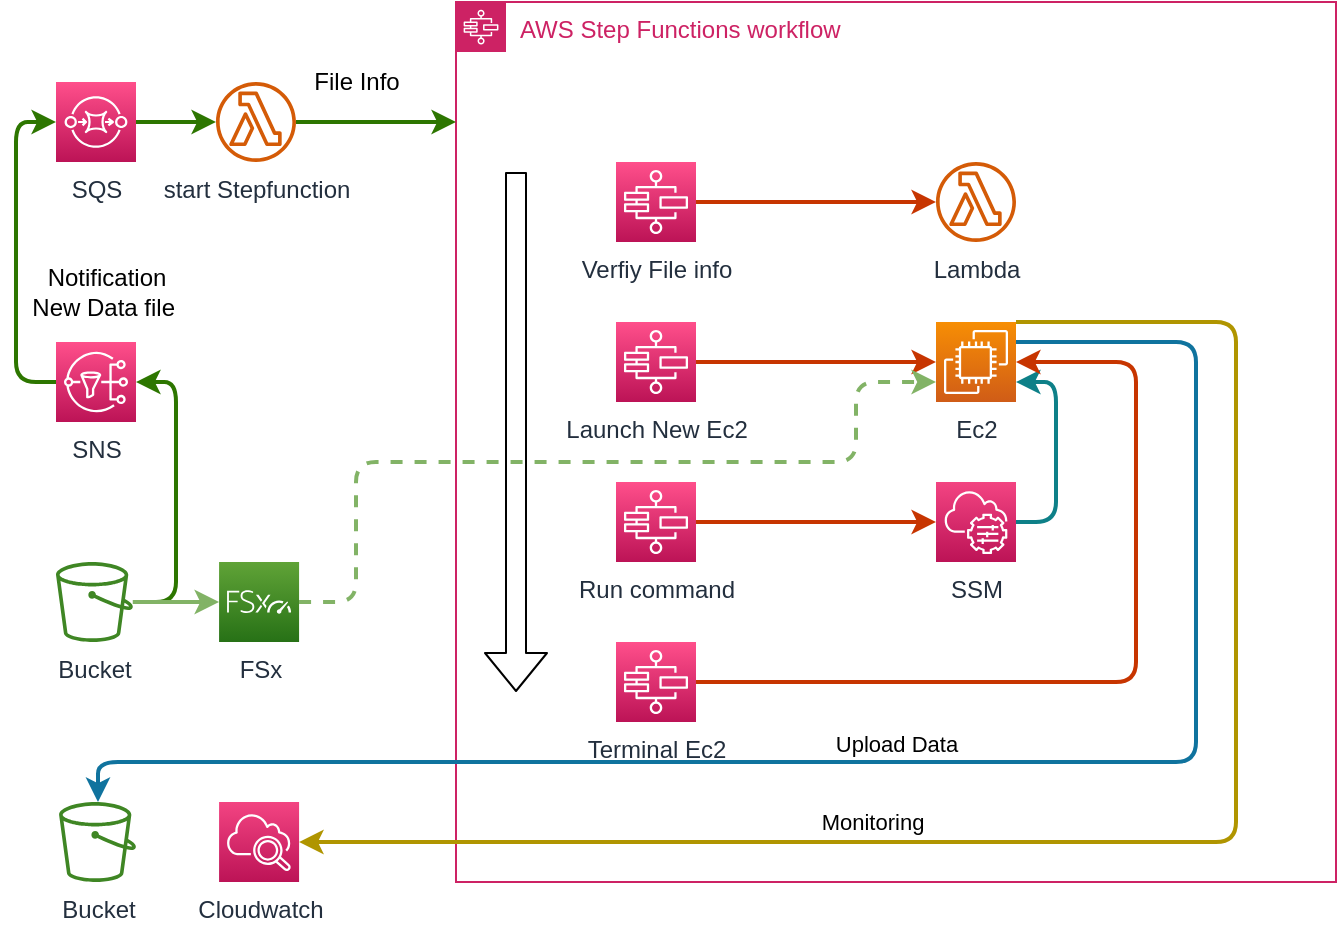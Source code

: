 <mxfile version="17.5.0" type="github">
  <diagram id="6I7Ox09NwIvM1Ur8jlsC" name="Page-1">
    <mxGraphModel dx="1773" dy="557" grid="1" gridSize="10" guides="1" tooltips="1" connect="1" arrows="1" fold="1" page="1" pageScale="1" pageWidth="827" pageHeight="1169" math="0" shadow="0">
      <root>
        <mxCell id="0" />
        <mxCell id="1" parent="0" />
        <mxCell id="gKXMGvGjLvZt45o-J3_S-1" value="AWS Step Functions workflow" style="points=[[0,0],[0.25,0],[0.5,0],[0.75,0],[1,0],[1,0.25],[1,0.5],[1,0.75],[1,1],[0.75,1],[0.5,1],[0.25,1],[0,1],[0,0.75],[0,0.5],[0,0.25]];outlineConnect=0;gradientColor=none;html=1;whiteSpace=wrap;fontSize=12;fontStyle=0;container=1;pointerEvents=0;collapsible=0;recursiveResize=0;shape=mxgraph.aws4.group;grIcon=mxgraph.aws4.group_aws_step_functions_workflow;strokeColor=#CD2264;fillColor=none;verticalAlign=top;align=left;spacingLeft=30;fontColor=#CD2264;dashed=0;" parent="1" vertex="1">
          <mxGeometry x="200" y="80" width="440" height="440" as="geometry" />
        </mxCell>
        <mxCell id="gKXMGvGjLvZt45o-J3_S-26" style="edgeStyle=orthogonalEdgeStyle;rounded=1;orthogonalLoop=1;jettySize=auto;html=1;entryX=1;entryY=0.75;entryDx=0;entryDy=0;entryPerimeter=0;fillColor=#b0e3e6;strokeColor=#0e8088;strokeWidth=2;" parent="gKXMGvGjLvZt45o-J3_S-1" source="gKXMGvGjLvZt45o-J3_S-8" target="gKXMGvGjLvZt45o-J3_S-6" edge="1">
          <mxGeometry relative="1" as="geometry">
            <Array as="points">
              <mxPoint x="300" y="260" />
              <mxPoint x="300" y="190" />
            </Array>
          </mxGeometry>
        </mxCell>
        <mxCell id="gKXMGvGjLvZt45o-J3_S-8" value="SSM" style="sketch=0;points=[[0,0,0],[0.25,0,0],[0.5,0,0],[0.75,0,0],[1,0,0],[0,1,0],[0.25,1,0],[0.5,1,0],[0.75,1,0],[1,1,0],[0,0.25,0],[0,0.5,0],[0,0.75,0],[1,0.25,0],[1,0.5,0],[1,0.75,0]];points=[[0,0,0],[0.25,0,0],[0.5,0,0],[0.75,0,0],[1,0,0],[0,1,0],[0.25,1,0],[0.5,1,0],[0.75,1,0],[1,1,0],[0,0.25,0],[0,0.5,0],[0,0.75,0],[1,0.25,0],[1,0.5,0],[1,0.75,0]];outlineConnect=0;fontColor=#232F3E;gradientColor=#F34482;gradientDirection=north;fillColor=#BC1356;strokeColor=#ffffff;dashed=0;verticalLabelPosition=bottom;verticalAlign=top;align=center;html=1;fontSize=12;fontStyle=0;aspect=fixed;shape=mxgraph.aws4.resourceIcon;resIcon=mxgraph.aws4.systems_manager;" parent="gKXMGvGjLvZt45o-J3_S-1" vertex="1">
          <mxGeometry x="240" y="240" width="40" height="40" as="geometry" />
        </mxCell>
        <mxCell id="gKXMGvGjLvZt45o-J3_S-6" value="Ec2" style="sketch=0;points=[[0,0,0],[0.25,0,0],[0.5,0,0],[0.75,0,0],[1,0,0],[0,1,0],[0.25,1,0],[0.5,1,0],[0.75,1,0],[1,1,0],[0,0.25,0],[0,0.5,0],[0,0.75,0],[1,0.25,0],[1,0.5,0],[1,0.75,0]];outlineConnect=0;fontColor=#232F3E;gradientColor=#F78E04;gradientDirection=north;fillColor=#D05C17;strokeColor=#ffffff;dashed=0;verticalLabelPosition=bottom;verticalAlign=top;align=center;html=1;fontSize=12;fontStyle=0;aspect=fixed;shape=mxgraph.aws4.resourceIcon;resIcon=mxgraph.aws4.ec2;" parent="gKXMGvGjLvZt45o-J3_S-1" vertex="1">
          <mxGeometry x="240" y="160" width="40" height="40" as="geometry" />
        </mxCell>
        <mxCell id="gKXMGvGjLvZt45o-J3_S-5" value="Lambda" style="sketch=0;outlineConnect=0;fontColor=#232F3E;gradientColor=none;fillColor=#D45B07;strokeColor=none;dashed=0;verticalLabelPosition=bottom;verticalAlign=top;align=center;html=1;fontSize=12;fontStyle=0;aspect=fixed;pointerEvents=1;shape=mxgraph.aws4.lambda_function;" parent="gKXMGvGjLvZt45o-J3_S-1" vertex="1">
          <mxGeometry x="240" y="80" width="40" height="40" as="geometry" />
        </mxCell>
        <mxCell id="gKXMGvGjLvZt45o-J3_S-18" style="edgeStyle=orthogonalEdgeStyle;rounded=0;orthogonalLoop=1;jettySize=auto;html=1;fillColor=#fa6800;strokeColor=#C73500;strokeWidth=2;" parent="gKXMGvGjLvZt45o-J3_S-1" source="gKXMGvGjLvZt45o-J3_S-17" target="gKXMGvGjLvZt45o-J3_S-5" edge="1">
          <mxGeometry relative="1" as="geometry" />
        </mxCell>
        <mxCell id="gKXMGvGjLvZt45o-J3_S-17" value="Verfiy File info" style="sketch=0;points=[[0,0,0],[0.25,0,0],[0.5,0,0],[0.75,0,0],[1,0,0],[0,1,0],[0.25,1,0],[0.5,1,0],[0.75,1,0],[1,1,0],[0,0.25,0],[0,0.5,0],[0,0.75,0],[1,0.25,0],[1,0.5,0],[1,0.75,0]];outlineConnect=0;fontColor=#232F3E;gradientColor=#FF4F8B;gradientDirection=north;fillColor=#BC1356;strokeColor=#ffffff;dashed=0;verticalLabelPosition=bottom;verticalAlign=top;align=center;html=1;fontSize=12;fontStyle=0;aspect=fixed;shape=mxgraph.aws4.resourceIcon;resIcon=mxgraph.aws4.step_functions;" parent="gKXMGvGjLvZt45o-J3_S-1" vertex="1">
          <mxGeometry x="80" y="80" width="40" height="40" as="geometry" />
        </mxCell>
        <mxCell id="gKXMGvGjLvZt45o-J3_S-23" style="edgeStyle=orthogonalEdgeStyle;rounded=0;orthogonalLoop=1;jettySize=auto;html=1;strokeColor=#C73500;fillColor=#fa6800;strokeWidth=2;" parent="gKXMGvGjLvZt45o-J3_S-1" source="gKXMGvGjLvZt45o-J3_S-20" target="gKXMGvGjLvZt45o-J3_S-6" edge="1">
          <mxGeometry relative="1" as="geometry" />
        </mxCell>
        <mxCell id="gKXMGvGjLvZt45o-J3_S-20" value="Launch New Ec2" style="sketch=0;points=[[0,0,0],[0.25,0,0],[0.5,0,0],[0.75,0,0],[1,0,0],[0,1,0],[0.25,1,0],[0.5,1,0],[0.75,1,0],[1,1,0],[0,0.25,0],[0,0.5,0],[0,0.75,0],[1,0.25,0],[1,0.5,0],[1,0.75,0]];outlineConnect=0;fontColor=#232F3E;gradientColor=#FF4F8B;gradientDirection=north;fillColor=#BC1356;strokeColor=#ffffff;dashed=0;verticalLabelPosition=bottom;verticalAlign=top;align=center;html=1;fontSize=12;fontStyle=0;aspect=fixed;shape=mxgraph.aws4.resourceIcon;resIcon=mxgraph.aws4.step_functions;" parent="gKXMGvGjLvZt45o-J3_S-1" vertex="1">
          <mxGeometry x="80" y="160" width="40" height="40" as="geometry" />
        </mxCell>
        <mxCell id="gKXMGvGjLvZt45o-J3_S-24" style="edgeStyle=orthogonalEdgeStyle;rounded=0;orthogonalLoop=1;jettySize=auto;html=1;entryX=0;entryY=0.5;entryDx=0;entryDy=0;entryPerimeter=0;strokeColor=#C73500;fillColor=#fa6800;strokeWidth=2;" parent="gKXMGvGjLvZt45o-J3_S-1" source="gKXMGvGjLvZt45o-J3_S-21" target="gKXMGvGjLvZt45o-J3_S-8" edge="1">
          <mxGeometry relative="1" as="geometry" />
        </mxCell>
        <mxCell id="gKXMGvGjLvZt45o-J3_S-21" value="Run command" style="sketch=0;points=[[0,0,0],[0.25,0,0],[0.5,0,0],[0.75,0,0],[1,0,0],[0,1,0],[0.25,1,0],[0.5,1,0],[0.75,1,0],[1,1,0],[0,0.25,0],[0,0.5,0],[0,0.75,0],[1,0.25,0],[1,0.5,0],[1,0.75,0]];outlineConnect=0;fontColor=#232F3E;gradientColor=#FF4F8B;gradientDirection=north;fillColor=#BC1356;strokeColor=#ffffff;dashed=0;verticalLabelPosition=bottom;verticalAlign=top;align=center;html=1;fontSize=12;fontStyle=0;aspect=fixed;shape=mxgraph.aws4.resourceIcon;resIcon=mxgraph.aws4.step_functions;" parent="gKXMGvGjLvZt45o-J3_S-1" vertex="1">
          <mxGeometry x="80" y="240" width="40" height="40" as="geometry" />
        </mxCell>
        <mxCell id="gKXMGvGjLvZt45o-J3_S-25" style="edgeStyle=orthogonalEdgeStyle;rounded=1;orthogonalLoop=1;jettySize=auto;html=1;entryX=1;entryY=0.5;entryDx=0;entryDy=0;entryPerimeter=0;strokeColor=#C73500;fillColor=#fa6800;strokeWidth=2;" parent="gKXMGvGjLvZt45o-J3_S-1" source="gKXMGvGjLvZt45o-J3_S-22" target="gKXMGvGjLvZt45o-J3_S-6" edge="1">
          <mxGeometry relative="1" as="geometry">
            <Array as="points">
              <mxPoint x="340" y="340" />
              <mxPoint x="340" y="180" />
            </Array>
          </mxGeometry>
        </mxCell>
        <mxCell id="gKXMGvGjLvZt45o-J3_S-22" value="Terminal Ec2" style="sketch=0;points=[[0,0,0],[0.25,0,0],[0.5,0,0],[0.75,0,0],[1,0,0],[0,1,0],[0.25,1,0],[0.5,1,0],[0.75,1,0],[1,1,0],[0,0.25,0],[0,0.5,0],[0,0.75,0],[1,0.25,0],[1,0.5,0],[1,0.75,0]];outlineConnect=0;fontColor=#232F3E;gradientColor=#FF4F8B;gradientDirection=north;fillColor=#BC1356;strokeColor=#ffffff;dashed=0;verticalLabelPosition=bottom;verticalAlign=top;align=center;html=1;fontSize=12;fontStyle=0;aspect=fixed;shape=mxgraph.aws4.resourceIcon;resIcon=mxgraph.aws4.step_functions;" parent="gKXMGvGjLvZt45o-J3_S-1" vertex="1">
          <mxGeometry x="80" y="320" width="40" height="40" as="geometry" />
        </mxCell>
        <mxCell id="gKXMGvGjLvZt45o-J3_S-35" value="" style="shape=flexArrow;endArrow=classic;html=1;rounded=1;startSize=8;strokeWidth=1;" parent="gKXMGvGjLvZt45o-J3_S-1" edge="1">
          <mxGeometry width="50" height="50" relative="1" as="geometry">
            <mxPoint x="30" y="85" as="sourcePoint" />
            <mxPoint x="30" y="345" as="targetPoint" />
          </mxGeometry>
        </mxCell>
        <mxCell id="gKXMGvGjLvZt45o-J3_S-14" style="edgeStyle=orthogonalEdgeStyle;rounded=1;orthogonalLoop=1;jettySize=auto;html=1;entryX=1;entryY=0.5;entryDx=0;entryDy=0;entryPerimeter=0;fillColor=#60a917;strokeColor=#2D7600;strokeWidth=2;" parent="1" source="gKXMGvGjLvZt45o-J3_S-2" target="gKXMGvGjLvZt45o-J3_S-3" edge="1">
          <mxGeometry relative="1" as="geometry">
            <Array as="points">
              <mxPoint x="60" y="380" />
              <mxPoint x="60" y="270" />
            </Array>
            <mxPoint x="90" y="380" as="sourcePoint" />
          </mxGeometry>
        </mxCell>
        <mxCell id="dLGFclCDuKH-TrNqv3XA-3" style="edgeStyle=orthogonalEdgeStyle;rounded=1;orthogonalLoop=1;jettySize=auto;html=1;entryX=0;entryY=0.5;entryDx=0;entryDy=0;entryPerimeter=0;fillColor=#d5e8d4;strokeColor=#82b366;gradientColor=#97d077;strokeWidth=2;" parent="1" source="gKXMGvGjLvZt45o-J3_S-2" target="dLGFclCDuKH-TrNqv3XA-2" edge="1">
          <mxGeometry relative="1" as="geometry" />
        </mxCell>
        <mxCell id="gKXMGvGjLvZt45o-J3_S-2" value="Bucket" style="sketch=0;outlineConnect=0;fontColor=#232F3E;gradientColor=none;fillColor=#3F8624;strokeColor=none;dashed=0;verticalLabelPosition=bottom;verticalAlign=top;align=center;html=1;fontSize=12;fontStyle=0;aspect=fixed;pointerEvents=1;shape=mxgraph.aws4.bucket;" parent="1" vertex="1">
          <mxGeometry x="-7.105e-15" y="360" width="38.46" height="40" as="geometry" />
        </mxCell>
        <mxCell id="gKXMGvGjLvZt45o-J3_S-12" value="" style="edgeStyle=orthogonalEdgeStyle;rounded=1;orthogonalLoop=1;jettySize=auto;html=1;strokeColor=#2D7600;fillColor=#60a917;strokeWidth=2;" parent="1" source="gKXMGvGjLvZt45o-J3_S-3" target="gKXMGvGjLvZt45o-J3_S-4" edge="1">
          <mxGeometry relative="1" as="geometry">
            <Array as="points">
              <mxPoint x="-20" y="270" />
              <mxPoint x="-20" y="140" />
            </Array>
          </mxGeometry>
        </mxCell>
        <mxCell id="gKXMGvGjLvZt45o-J3_S-3" value="SNS" style="sketch=0;points=[[0,0,0],[0.25,0,0],[0.5,0,0],[0.75,0,0],[1,0,0],[0,1,0],[0.25,1,0],[0.5,1,0],[0.75,1,0],[1,1,0],[0,0.25,0],[0,0.5,0],[0,0.75,0],[1,0.25,0],[1,0.5,0],[1,0.75,0]];outlineConnect=0;fontColor=#232F3E;gradientColor=#FF4F8B;gradientDirection=north;fillColor=#BC1356;strokeColor=#ffffff;dashed=0;verticalLabelPosition=bottom;verticalAlign=top;align=center;html=1;fontSize=12;fontStyle=0;aspect=fixed;shape=mxgraph.aws4.resourceIcon;resIcon=mxgraph.aws4.sns;" parent="1" vertex="1">
          <mxGeometry x="-1.421e-14" y="250" width="40" height="40" as="geometry" />
        </mxCell>
        <mxCell id="gKXMGvGjLvZt45o-J3_S-13" value="" style="edgeStyle=orthogonalEdgeStyle;rounded=1;orthogonalLoop=1;jettySize=auto;html=1;strokeColor=#2D7600;fillColor=#60a917;strokeWidth=2;" parent="1" source="gKXMGvGjLvZt45o-J3_S-4" target="gKXMGvGjLvZt45o-J3_S-10" edge="1">
          <mxGeometry relative="1" as="geometry" />
        </mxCell>
        <mxCell id="gKXMGvGjLvZt45o-J3_S-4" value="SQS" style="sketch=0;points=[[0,0,0],[0.25,0,0],[0.5,0,0],[0.75,0,0],[1,0,0],[0,1,0],[0.25,1,0],[0.5,1,0],[0.75,1,0],[1,1,0],[0,0.25,0],[0,0.5,0],[0,0.75,0],[1,0.25,0],[1,0.5,0],[1,0.75,0]];outlineConnect=0;fontColor=#232F3E;gradientColor=#FF4F8B;gradientDirection=north;fillColor=#BC1356;strokeColor=#ffffff;dashed=0;verticalLabelPosition=bottom;verticalAlign=top;align=center;html=1;fontSize=12;fontStyle=0;aspect=fixed;shape=mxgraph.aws4.resourceIcon;resIcon=mxgraph.aws4.sqs;" parent="1" vertex="1">
          <mxGeometry y="120" width="40" height="40" as="geometry" />
        </mxCell>
        <mxCell id="gKXMGvGjLvZt45o-J3_S-11" style="edgeStyle=orthogonalEdgeStyle;rounded=1;orthogonalLoop=1;jettySize=auto;html=1;strokeColor=#2D7600;fillColor=#60a917;strokeWidth=2;" parent="1" source="gKXMGvGjLvZt45o-J3_S-10" edge="1">
          <mxGeometry relative="1" as="geometry">
            <mxPoint x="200" y="140" as="targetPoint" />
            <Array as="points">
              <mxPoint x="200" y="140" />
            </Array>
          </mxGeometry>
        </mxCell>
        <mxCell id="gKXMGvGjLvZt45o-J3_S-10" value="start Stepfunction" style="sketch=0;outlineConnect=0;fontColor=#232F3E;gradientColor=none;fillColor=#D45B07;strokeColor=none;dashed=0;verticalLabelPosition=bottom;verticalAlign=top;align=center;html=1;fontSize=12;fontStyle=0;aspect=fixed;pointerEvents=1;shape=mxgraph.aws4.lambda_function;" parent="1" vertex="1">
          <mxGeometry x="80" y="120" width="40" height="40" as="geometry" />
        </mxCell>
        <mxCell id="gKXMGvGjLvZt45o-J3_S-15" value="Notification&lt;br&gt;New Data file&amp;nbsp;" style="text;html=1;align=center;verticalAlign=middle;resizable=0;points=[];autosize=1;strokeColor=none;fillColor=none;" parent="1" vertex="1">
          <mxGeometry x="-20.0" y="210" width="90" height="30" as="geometry" />
        </mxCell>
        <mxCell id="gKXMGvGjLvZt45o-J3_S-16" value="File Info" style="text;html=1;align=center;verticalAlign=middle;resizable=0;points=[];autosize=1;strokeColor=none;fillColor=none;" parent="1" vertex="1">
          <mxGeometry x="120" y="110" width="60" height="20" as="geometry" />
        </mxCell>
        <mxCell id="gKXMGvGjLvZt45o-J3_S-7" value="Cloudwatch" style="sketch=0;points=[[0,0,0],[0.25,0,0],[0.5,0,0],[0.75,0,0],[1,0,0],[0,1,0],[0.25,1,0],[0.5,1,0],[0.75,1,0],[1,1,0],[0,0.25,0],[0,0.5,0],[0,0.75,0],[1,0.25,0],[1,0.5,0],[1,0.75,0]];points=[[0,0,0],[0.25,0,0],[0.5,0,0],[0.75,0,0],[1,0,0],[0,1,0],[0.25,1,0],[0.5,1,0],[0.75,1,0],[1,1,0],[0,0.25,0],[0,0.5,0],[0,0.75,0],[1,0.25,0],[1,0.5,0],[1,0.75,0]];outlineConnect=0;fontColor=#232F3E;gradientColor=#F34482;gradientDirection=north;fillColor=#BC1356;strokeColor=#ffffff;dashed=0;verticalLabelPosition=bottom;verticalAlign=top;align=center;html=1;fontSize=12;fontStyle=0;aspect=fixed;shape=mxgraph.aws4.resourceIcon;resIcon=mxgraph.aws4.cloudwatch_2;" parent="1" vertex="1">
          <mxGeometry x="81.54" y="480" width="40" height="40" as="geometry" />
        </mxCell>
        <mxCell id="gKXMGvGjLvZt45o-J3_S-27" style="edgeStyle=orthogonalEdgeStyle;rounded=1;orthogonalLoop=1;jettySize=auto;html=1;fillColor=#e3c800;strokeColor=#B09500;strokeWidth=2;" parent="1" source="gKXMGvGjLvZt45o-J3_S-6" target="gKXMGvGjLvZt45o-J3_S-7" edge="1">
          <mxGeometry relative="1" as="geometry">
            <mxPoint x="150" y="500" as="targetPoint" />
            <Array as="points">
              <mxPoint x="590" y="240" />
              <mxPoint x="590" y="500" />
            </Array>
          </mxGeometry>
        </mxCell>
        <mxCell id="gKXMGvGjLvZt45o-J3_S-36" value="Monitoring" style="edgeLabel;html=1;align=center;verticalAlign=middle;resizable=0;points=[];" parent="gKXMGvGjLvZt45o-J3_S-27" vertex="1" connectable="0">
          <mxGeometry x="0.348" y="-3" relative="1" as="geometry">
            <mxPoint x="13" y="-7" as="offset" />
          </mxGeometry>
        </mxCell>
        <mxCell id="gKXMGvGjLvZt45o-J3_S-28" style="edgeStyle=orthogonalEdgeStyle;rounded=1;orthogonalLoop=1;jettySize=auto;html=1;fillColor=#b1ddf0;strokeColor=#10739e;strokeWidth=2;" parent="1" source="gKXMGvGjLvZt45o-J3_S-6" target="gKXMGvGjLvZt45o-J3_S-38" edge="1">
          <mxGeometry relative="1" as="geometry">
            <Array as="points">
              <mxPoint x="570" y="250" />
              <mxPoint x="570" y="460" />
              <mxPoint x="21" y="460" />
            </Array>
          </mxGeometry>
        </mxCell>
        <mxCell id="gKXMGvGjLvZt45o-J3_S-37" value="Upload Data" style="edgeLabel;html=1;align=center;verticalAlign=middle;resizable=0;points=[];" parent="gKXMGvGjLvZt45o-J3_S-28" vertex="1" connectable="0">
          <mxGeometry x="-0.603" relative="1" as="geometry">
            <mxPoint x="-150" y="118" as="offset" />
          </mxGeometry>
        </mxCell>
        <mxCell id="gKXMGvGjLvZt45o-J3_S-38" value="Bucket" style="sketch=0;outlineConnect=0;fontColor=#232F3E;gradientColor=none;fillColor=#3F8624;strokeColor=none;dashed=0;verticalLabelPosition=bottom;verticalAlign=top;align=center;html=1;fontSize=12;fontStyle=0;aspect=fixed;pointerEvents=1;shape=mxgraph.aws4.bucket;" parent="1" vertex="1">
          <mxGeometry x="1.54" y="480" width="38.46" height="40" as="geometry" />
        </mxCell>
        <mxCell id="dLGFclCDuKH-TrNqv3XA-4" style="edgeStyle=orthogonalEdgeStyle;rounded=1;orthogonalLoop=1;jettySize=auto;html=1;entryX=0;entryY=0.75;entryDx=0;entryDy=0;entryPerimeter=0;strokeWidth=2;dashed=1;fillColor=#d5e8d4;gradientColor=#97d077;strokeColor=#82b366;" parent="1" source="dLGFclCDuKH-TrNqv3XA-2" target="gKXMGvGjLvZt45o-J3_S-6" edge="1">
          <mxGeometry relative="1" as="geometry">
            <Array as="points">
              <mxPoint x="150" y="380" />
              <mxPoint x="150" y="310" />
              <mxPoint x="400" y="310" />
              <mxPoint x="400" y="270" />
            </Array>
          </mxGeometry>
        </mxCell>
        <mxCell id="dLGFclCDuKH-TrNqv3XA-2" value="FSx" style="sketch=0;points=[[0,0,0],[0.25,0,0],[0.5,0,0],[0.75,0,0],[1,0,0],[0,1,0],[0.25,1,0],[0.5,1,0],[0.75,1,0],[1,1,0],[0,0.25,0],[0,0.5,0],[0,0.75,0],[1,0.25,0],[1,0.5,0],[1,0.75,0]];outlineConnect=0;fontColor=#232F3E;gradientColor=#60A337;gradientDirection=north;fillColor=#277116;strokeColor=#ffffff;dashed=0;verticalLabelPosition=bottom;verticalAlign=top;align=center;html=1;fontSize=12;fontStyle=0;aspect=fixed;shape=mxgraph.aws4.resourceIcon;resIcon=mxgraph.aws4.fsx_for_lustre;" parent="1" vertex="1">
          <mxGeometry x="81.54" y="360" width="40" height="40" as="geometry" />
        </mxCell>
      </root>
    </mxGraphModel>
  </diagram>
</mxfile>

